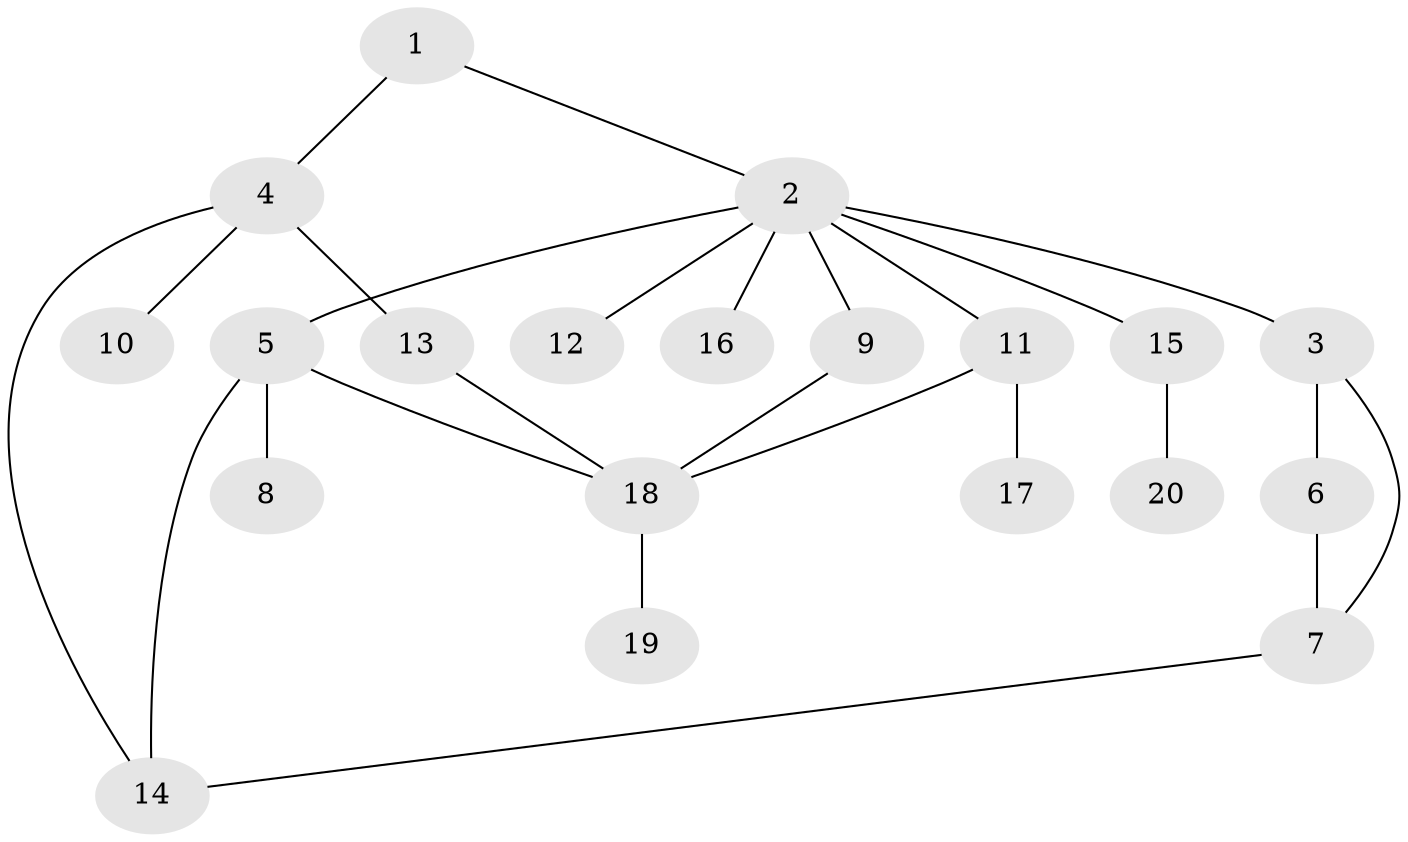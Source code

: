 // Generated by graph-tools (version 1.1) at 2025/46/02/15/25 05:46:28]
// undirected, 20 vertices, 25 edges
graph export_dot {
graph [start="1"]
  node [color=gray90,style=filled];
  1;
  2;
  3;
  4;
  5;
  6;
  7;
  8;
  9;
  10;
  11;
  12;
  13;
  14;
  15;
  16;
  17;
  18;
  19;
  20;
  1 -- 2;
  1 -- 4;
  2 -- 3;
  2 -- 5;
  2 -- 9;
  2 -- 11;
  2 -- 12;
  2 -- 15;
  2 -- 16;
  3 -- 6;
  3 -- 7;
  4 -- 10;
  4 -- 13;
  4 -- 14;
  5 -- 8;
  5 -- 18;
  5 -- 14;
  6 -- 7;
  7 -- 14;
  9 -- 18;
  11 -- 17;
  11 -- 18;
  13 -- 18;
  15 -- 20;
  18 -- 19;
}
